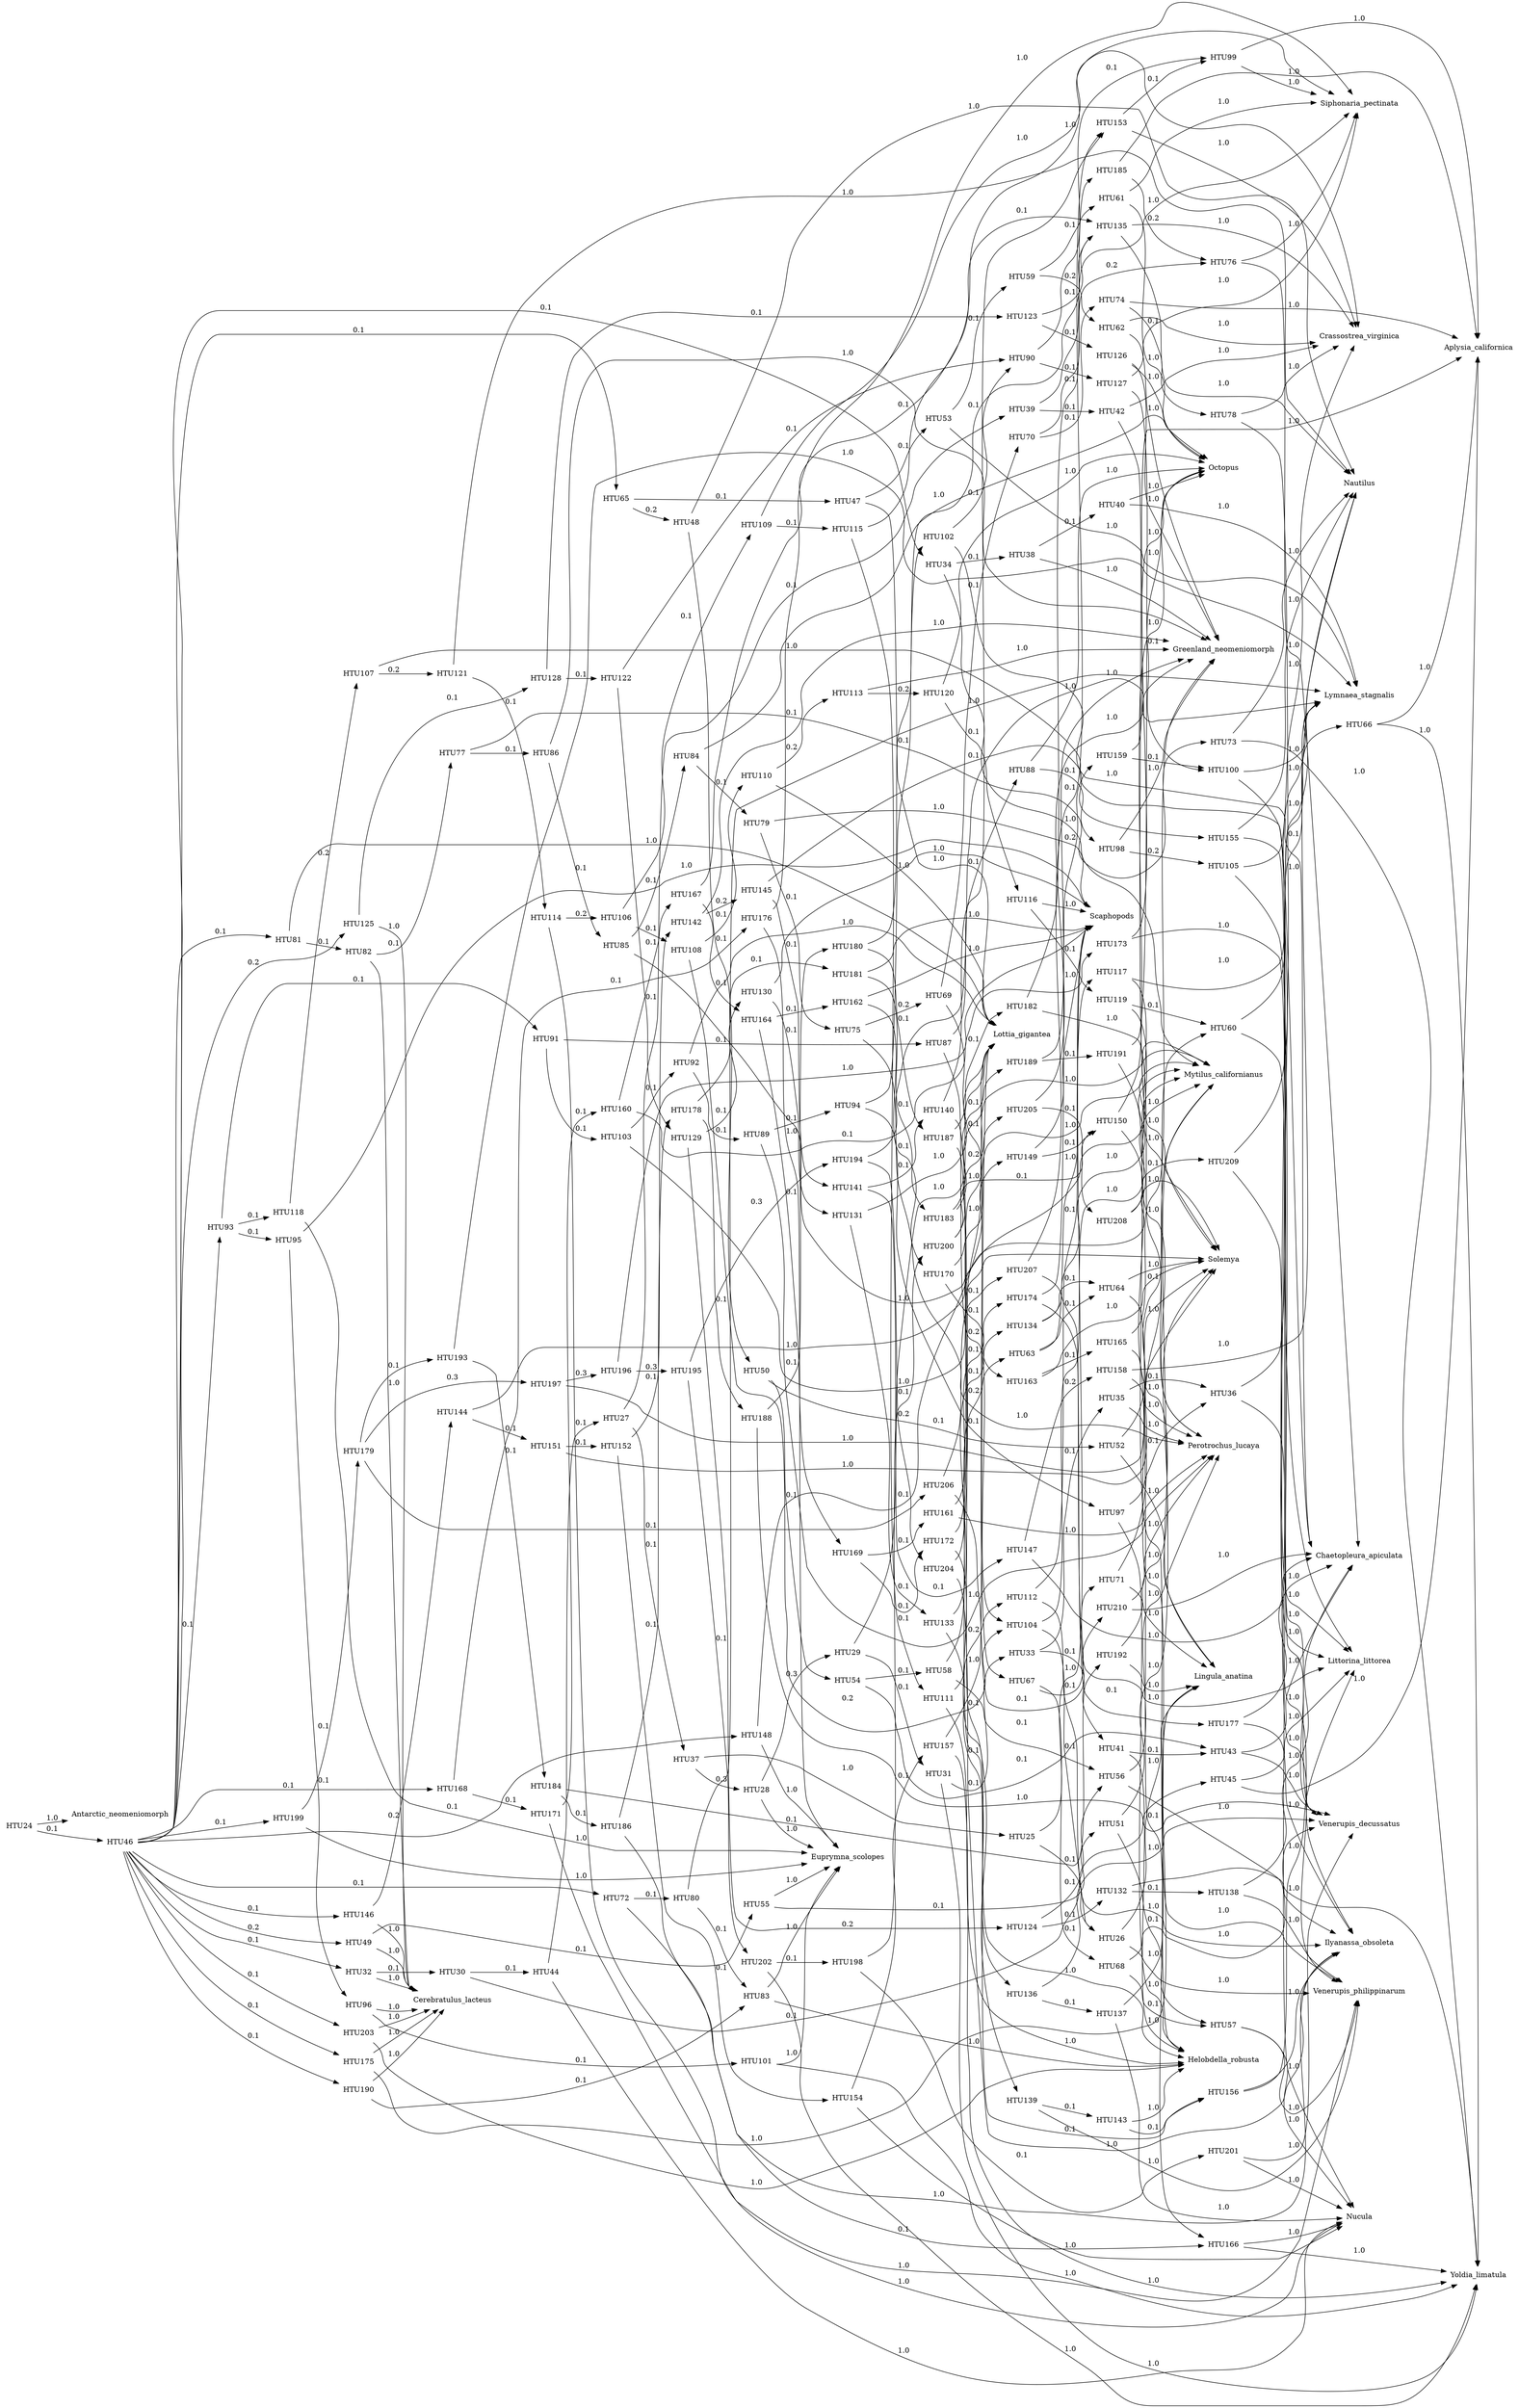 digraph G {
	rankdir = LR;	edge [colorscheme=spectral11];	node [shape = none];

    0 [label=Antarctic_neomeniomorph];
    1 [label=Aplysia_californica];
    2 [label=Cerebratulus_lacteus];
    3 [label=Chaetopleura_apiculata];
    4 [label=Crassostrea_virginica];
    5 [label=Euprymna_scolopes];
    6 [label=Greenland_neomeniomorph];
    7 [label=Helobdella_robusta];
    8 [label=Ilyanassa_obsoleta];
    9 [label=Lingula_anatina];
    10 [label=Littorina_littorea];
    11 [label=Lottia_gigantea];
    12 [label=Lymnaea_stagnalis];
    13 [label=Mytilus_californianus];
    14 [label=Nautilus];
    15 [label=Nucula];
    16 [label=Octopus];
    17 [label=Perotrochus_lucaya];
    18 [label=Scaphopods];
    19 [label=Siphonaria_pectinata];
    20 [label=Solemya];
    21 [label=Venerupis_decussatus];
    22 [label=Venerupis_philippinarum];
    23 [label=Yoldia_limatula];
    24 [label=HTU24];
    25 [label=HTU25];
    26 [label=HTU26];
    27 [label=HTU27];
    28 [label=HTU28];
    29 [label=HTU29];
    30 [label=HTU30];
    31 [label=HTU31];
    32 [label=HTU32];
    33 [label=HTU33];
    34 [label=HTU34];
    35 [label=HTU35];
    36 [label=HTU36];
    37 [label=HTU37];
    38 [label=HTU38];
    39 [label=HTU39];
    40 [label=HTU40];
    41 [label=HTU41];
    42 [label=HTU42];
    43 [label=HTU43];
    44 [label=HTU44];
    45 [label=HTU45];
    46 [label=HTU46];
    47 [label=HTU47];
    48 [label=HTU48];
    49 [label=HTU49];
    50 [label=HTU50];
    51 [label=HTU51];
    52 [label=HTU52];
    53 [label=HTU53];
    54 [label=HTU54];
    55 [label=HTU55];
    56 [label=HTU56];
    57 [label=HTU57];
    58 [label=HTU58];
    59 [label=HTU59];
    60 [label=HTU60];
    61 [label=HTU61];
    62 [label=HTU62];
    63 [label=HTU63];
    64 [label=HTU64];
    65 [label=HTU65];
    66 [label=HTU66];
    67 [label=HTU67];
    68 [label=HTU68];
    69 [label=HTU69];
    70 [label=HTU70];
    71 [label=HTU71];
    72 [label=HTU72];
    73 [label=HTU73];
    74 [label=HTU74];
    75 [label=HTU75];
    76 [label=HTU76];
    77 [label=HTU77];
    78 [label=HTU78];
    79 [label=HTU79];
    80 [label=HTU80];
    81 [label=HTU81];
    82 [label=HTU82];
    83 [label=HTU83];
    84 [label=HTU84];
    85 [label=HTU85];
    86 [label=HTU86];
    87 [label=HTU87];
    88 [label=HTU88];
    89 [label=HTU89];
    90 [label=HTU90];
    91 [label=HTU91];
    92 [label=HTU92];
    93 [label=HTU93];
    94 [label=HTU94];
    95 [label=HTU95];
    96 [label=HTU96];
    97 [label=HTU97];
    98 [label=HTU98];
    99 [label=HTU99];
    100 [label=HTU100];
    101 [label=HTU101];
    102 [label=HTU102];
    103 [label=HTU103];
    104 [label=HTU104];
    105 [label=HTU105];
    106 [label=HTU106];
    107 [label=HTU107];
    108 [label=HTU108];
    109 [label=HTU109];
    110 [label=HTU110];
    111 [label=HTU111];
    112 [label=HTU112];
    113 [label=HTU113];
    114 [label=HTU114];
    115 [label=HTU115];
    116 [label=HTU116];
    117 [label=HTU117];
    118 [label=HTU118];
    119 [label=HTU119];
    120 [label=HTU120];
    121 [label=HTU121];
    122 [label=HTU122];
    123 [label=HTU123];
    124 [label=HTU124];
    125 [label=HTU125];
    126 [label=HTU126];
    127 [label=HTU127];
    128 [label=HTU128];
    129 [label=HTU129];
    130 [label=HTU130];
    131 [label=HTU131];
    132 [label=HTU132];
    133 [label=HTU133];
    134 [label=HTU134];
    135 [label=HTU135];
    136 [label=HTU136];
    137 [label=HTU137];
    138 [label=HTU138];
    139 [label=HTU139];
    140 [label=HTU140];
    141 [label=HTU141];
    142 [label=HTU142];
    143 [label=HTU143];
    144 [label=HTU144];
    145 [label=HTU145];
    146 [label=HTU146];
    147 [label=HTU147];
    148 [label=HTU148];
    149 [label=HTU149];
    150 [label=HTU150];
    151 [label=HTU151];
    152 [label=HTU152];
    153 [label=HTU153];
    154 [label=HTU154];
    155 [label=HTU155];
    156 [label=HTU156];
    157 [label=HTU157];
    158 [label=HTU158];
    159 [label=HTU159];
    160 [label=HTU160];
    161 [label=HTU161];
    162 [label=HTU162];
    163 [label=HTU163];
    164 [label=HTU164];
    165 [label=HTU165];
    166 [label=HTU166];
    167 [label=HTU167];
    168 [label=HTU168];
    169 [label=HTU169];
    170 [label=HTU170];
    171 [label=HTU171];
    172 [label=HTU172];
    173 [label=HTU173];
    174 [label=HTU174];
    175 [label=HTU175];
    176 [label=HTU176];
    177 [label=HTU177];
    178 [label=HTU178];
    179 [label=HTU179];
    180 [label=HTU180];
    181 [label=HTU181];
    182 [label=HTU182];
    183 [label=HTU183];
    184 [label=HTU184];
    185 [label=HTU185];
    186 [label=HTU186];
    187 [label=HTU187];
    188 [label=HTU188];
    189 [label=HTU189];
    190 [label=HTU190];
    191 [label=HTU191];
    192 [label=HTU192];
    193 [label=HTU193];
    194 [label=HTU194];
    195 [label=HTU195];
    196 [label=HTU196];
    197 [label=HTU197];
    198 [label=HTU198];
    199 [label=HTU199];
    200 [label=HTU200];
    201 [label=HTU201];
    202 [label=HTU202];
    203 [label=HTU203];
    204 [label=HTU204];
    205 [label=HTU205];
    206 [label=HTU206];
    207 [label=HTU207];
    208 [label=HTU208];
    209 [label=HTU209];
    210 [label=HTU210];
    24 -> 0 [label=1.0];
    24 -> 46 [label=0.1];
    25 -> 18 [label=1.0];
    25 -> 26 [label=0.1];
    26 -> 9 [label=1.0];
    26 -> 22 [label=1.0];
    27 -> 37 [label=0.1];
    27 -> 39 [label=0.1];
    28 -> 5 [label=1.0];
    28 -> 29 [label=0.3];
    29 -> 11 [label=1.0];
    29 -> 31 [label=0.1];
    30 -> 44 [label=0.1];
    30 -> 45 [label=0.1];
    31 -> 23 [label=1.0];
    31 -> 33 [label=0.1];
    32 -> 2 [label=1.0];
    32 -> 30 [label=0.1];
    33 -> 35 [label=0.1];
    33 -> 41 [label=0.1];
    34 -> 13 [label=1.0];
    34 -> 38 [label=0.1];
    35 -> 17 [label=1.0];
    35 -> 36 [label=0.1];
    36 -> 8 [label=1.0];
    36 -> 14 [label=1.0];
    37 -> 25 [label=1.0];
    37 -> 28 [label=0.3];
    38 -> 6 [label=1.0];
    38 -> 40 [label=0.1];
    39 -> 19 [label=1.0];
    39 -> 42 [label=0.1];
    40 -> 12 [label=1.0];
    40 -> 16 [label=1.0];
    41 -> 7 [label=1.0];
    41 -> 43 [label=0.1];
    42 -> 4 [label=1.0];
    42 -> 20 [label=1.0];
    43 -> 3 [label=1.0];
    43 -> 21 [label=1.0];
    44 -> 15 [label=1.0];
    44 -> 27 [label=0.1];
    45 -> 1 [label=1.0];
    45 -> 10 [label=1.0];
    46 -> 32 [label=0.1];
    46 -> 34 [label=0.1];
    46 -> 49 [label=0.2];
    46 -> 65 [label=0.1];
    46 -> 72 [label=0.1];
    46 -> 81 [label=0.1];
    46 -> 93 [label=0.1];
    46 -> 125 [label=0.2];
    46 -> 146 [label=0.1];
    46 -> 148 [label=0.1];
    46 -> 168 [label=0.1];
    46 -> 175 [label=0.1];
    46 -> 190 [label=0.1];
    46 -> 199 [label=0.1];
    46 -> 203 [label=0.1];
    47 -> 11 [label=1.0];
    47 -> 53 [label=0.1];
    48 -> 14 [label=1.0];
    48 -> 50 [label=0.1];
    49 -> 2 [label=1.0];
    49 -> 55 [label=0.1];
    50 -> 52 [label=0.1];
    50 -> 54 [label=0.1];
    51 -> 13 [label=1.0];
    51 -> 57 [label=0.1];
    52 -> 9 [label=1.0];
    52 -> 60 [label=0.1];
    53 -> 12 [label=1.0];
    53 -> 59 [label=0.1];
    54 -> 43 [label=0.1];
    54 -> 58 [label=0.1];
    55 -> 5 [label=1.0];
    55 -> 51 [label=0.1];
    56 -> 8 [label=1.0];
    56 -> 17 [label=1.0];
    57 -> 15 [label=1.0];
    57 -> 22 [label=1.0];
    58 -> 56 [label=0.1];
    58 -> 63 [label=0.2];
    59 -> 61 [label=0.1];
    59 -> 62 [label=0.2];
    60 -> 10 [label=1.0];
    60 -> 66 [label=0.1];
    61 -> 16 [label=1.0];
    61 -> 19 [label=1.0];
    62 -> 4 [label=1.0];
    62 -> 6 [label=1.0];
    63 -> 18 [label=1.0];
    63 -> 64 [label=0.1];
    64 -> 7 [label=1.0];
    64 -> 20 [label=1.0];
    65 -> 47 [label=0.1];
    65 -> 48 [label=0.2];
    66 -> 1 [label=1.0];
    66 -> 23 [label=1.0];
    67 -> 68 [label=0.1];
    67 -> 71 [label=0.1];
    68 -> 21 [label=1.0];
    68 -> 57 [label=0.1];
    69 -> 67 [label=0.1];
    69 -> 70 [label=0.1];
    70 -> 74 [label=0.1];
    70 -> 76 [label=0.2];
    71 -> 9 [label=1.0];
    71 -> 13 [label=1.0];
    72 -> 8 [label=1.0];
    72 -> 80 [label=0.1];
    73 -> 14 [label=1.0];
    73 -> 23 [label=1.0];
    74 -> 1 [label=1.0];
    74 -> 78 [label=0.1];
    75 -> 17 [label=1.0];
    75 -> 69 [label=0.2];
    76 -> 3 [label=1.0];
    76 -> 19 [label=1.0];
    77 -> 73 [label=0.1];
    77 -> 86 [label=0.1];
    78 -> 4 [label=1.0];
    78 -> 10 [label=1.0];
    79 -> 18 [label=1.0];
    79 -> 75 [label=0.1];
    80 -> 12 [label=1.0];
    80 -> 83 [label=0.1];
    81 -> 11 [label=1.0];
    81 -> 82 [label=0.1];
    82 -> 2 [label=1.0];
    82 -> 77 [label=0.1];
    83 -> 5 [label=1.0];
    83 -> 7 [label=1.0];
    84 -> 16 [label=1.0];
    84 -> 79 [label=0.1];
    85 -> 20 [label=1.0];
    85 -> 84 [label=0.1];
    86 -> 6 [label=1.0];
    86 -> 85 [label=0.1];
    87 -> 88 [label=0.1];
    87 -> 104 [label=0.2];
    88 -> 16 [label=1.0];
    88 -> 98 [label=0.1];
    89 -> 17 [label=1.0];
    89 -> 94 [label=0.1];
    90 -> 99 [label=0.1];
    90 -> 127 [label=0.1];
    91 -> 87 [label=0.1];
    91 -> 103 [label=0.1];
    92 -> 11 [label=1.0];
    92 -> 89 [label=0.1];
    93 -> 91 [label=0.1];
    93 -> 95 [label=0.1];
    93 -> 118 [label=0.1];
    94 -> 97 [label=0.1];
    94 -> 102 [label=0.1];
    95 -> 18 [label=1.0];
    95 -> 96 [label=0.1];
    96 -> 2 [label=1.0];
    96 -> 101 [label=0.1];
    97 -> 7 [label=1.0];
    97 -> 36 [label=0.1];
    98 -> 6 [label=1.0];
    98 -> 105 [label=0.2];
    99 -> 1 [label=1.0];
    99 -> 19 [label=1.0];
    100 -> 10 [label=1.0];
    100 -> 12 [label=1.0];
    101 -> 5 [label=1.0];
    101 -> 23 [label=1.0];
    102 -> 3 [label=1.0];
    102 -> 90 [label=0.1];
    103 -> 20 [label=1.0];
    103 -> 92 [label=0.1];
    104 -> 13 [label=1.0];
    104 -> 26 [label=0.1];
    105 -> 4 [label=1.0];
    105 -> 15 [label=1.0];
    106 -> 108 [label=0.1];
    106 -> 109 [label=0.1];
    107 -> 3 [label=1.0];
    107 -> 121 [label=0.2];
    108 -> 104 [label=0.2];
    108 -> 110 [label=0.1];
    109 -> 4 [label=1.0];
    109 -> 115 [label=0.1];
    110 -> 11 [label=1.0];
    110 -> 113 [label=0.2];
    111 -> 7 [label=1.0];
    111 -> 112 [label=0.2];
    112 -> 8 [label=1.0];
    112 -> 117 [label=0.1];
    113 -> 6 [label=1.0];
    113 -> 120 [label=0.2];
    114 -> 15 [label=1.0];
    114 -> 106 [label=0.2];
    115 -> 19 [label=1.0];
    115 -> 111 [label=0.1];
    116 -> 18 [label=1.0];
    116 -> 119 [label=0.1];
    117 -> 12 [label=1.0];
    117 -> 20 [label=1.0];
    118 -> 5 [label=1.0];
    118 -> 107 [label=0.2];
    119 -> 17 [label=1.0];
    119 -> 60 [label=0.1];
    120 -> 16 [label=1.0];
    120 -> 116 [label=0.1];
    121 -> 14 [label=1.0];
    121 -> 114 [label=0.1];
    122 -> 90 [label=0.1];
    122 -> 129 [label=0.1];
    123 -> 126 [label=0.1];
    123 -> 135 [label=0.1];
    124 -> 56 [label=0.1];
    124 -> 132 [label=0.1];
    125 -> 2 [label=1.0];
    125 -> 128 [label=0.1];
    126 -> 6 [label=1.0];
    126 -> 16 [label=1.0];
    127 -> 19 [label=1.0];
    127 -> 100 [label=0.1];
    128 -> 122 [label=0.1];
    128 -> 123 [label=0.1];
    129 -> 124 [label=0.2];
    129 -> 130 [label=0.1];
    130 -> 18 [label=1.0];
    130 -> 131 [label=0.1];
    131 -> 11 [label=1.0];
    131 -> 133 [label=0.1];
    132 -> 23 [label=1.0];
    132 -> 138 [label=0.1];
    133 -> 134 [label=0.1];
    133 -> 136 [label=0.1];
    134 -> 13 [label=1.0];
    134 -> 64 [label=0.1];
    135 -> 4 [label=1.0];
    135 -> 14 [label=1.0];
    136 -> 21 [label=1.0];
    136 -> 137 [label=0.1];
    137 -> 9 [label=1.0];
    137 -> 15 [label=1.0];
    138 -> 3 [label=1.0];
    138 -> 22 [label=1.0];
    139 -> 22 [label=1.0];
    139 -> 143 [label=0.1];
    140 -> 139 [label=0.1];
    140 -> 153 [label=0.1];
    141 -> 140 [label=0.1];
    141 -> 147 [label=0.1];
    142 -> 6 [label=1.0];
    142 -> 145 [label=0.2];
    143 -> 7 [label=1.0];
    143 -> 156 [label=0.1];
    144 -> 13 [label=1.0];
    144 -> 151 [label=0.1];
    145 -> 141 [label=0.1];
    145 -> 155 [label=0.1];
    146 -> 2 [label=1.0];
    146 -> 144 [label=0.2];
    147 -> 3 [label=1.0];
    147 -> 158 [label=0.2];
    148 -> 5 [label=1.0];
    148 -> 149 [label=0.1];
    149 -> 18 [label=1.0];
    149 -> 150 [label=0.1];
    150 -> 9 [label=1.0];
    150 -> 16 [label=1.0];
    151 -> 20 [label=1.0];
    151 -> 152 [label=0.1];
    152 -> 142 [label=0.1];
    152 -> 154 [label=0.1];
    153 -> 4 [label=1.0];
    153 -> 99 [label=0.1];
    154 -> 15 [label=1.0];
    154 -> 157 [label=0.1];
    155 -> 14 [label=1.0];
    155 -> 21 [label=1.0];
    156 -> 8 [label=1.0];
    156 -> 10 [label=1.0];
    157 -> 11 [label=1.0];
    157 -> 23 [label=1.0];
    158 -> 12 [label=1.0];
    158 -> 17 [label=1.0];
    159 -> 1 [label=1.0];
    159 -> 100 [label=0.1];
    160 -> 167 [label=0.1];
    160 -> 173 [label=0.1];
    161 -> 17 [label=1.0];
    161 -> 174 [label=0.1];
    162 -> 18 [label=1.0];
    162 -> 170 [label=0.1];
    163 -> 20 [label=1.0];
    163 -> 165 [label=0.1];
    164 -> 162 [label=0.1];
    164 -> 169 [label=0.1];
    165 -> 6 [label=1.0];
    165 -> 166 [label=0.1];
    166 -> 15 [label=1.0];
    166 -> 23 [label=1.0];
    167 -> 135 [label=0.1];
    167 -> 164 [label=0.1];
    168 -> 171 [label=0.1];
    168 -> 176 [label=0.1];
    169 -> 161 [label=0.1];
    169 -> 172 [label=0.1];
    170 -> 13 [label=1.0];
    170 -> 163 [label=0.1];
    171 -> 22 [label=1.0];
    171 -> 160 [label=0.1];
    172 -> 7 [label=1.0];
    172 -> 11 [label=1.0];
    173 -> 16 [label=1.0];
    173 -> 21 [label=1.0];
    174 -> 159 [label=0.2];
    174 -> 177 [label=0.1];
    175 -> 2 [label=1.0];
    175 -> 9 [label=1.0];
    176 -> 5 [label=1.0];
    176 -> 19 [label=1.0];
    177 -> 3 [label=1.0];
    177 -> 8 [label=1.0];
    178 -> 181 [label=0.1];
    178 -> 188 [label=0.1];
    179 -> 193 [label=0.1];
    179 -> 197 [label=0.3];
    179 -> 206 [label=0.1];
    180 -> 135 [label=0.1];
    180 -> 187 [label=0.1];
    181 -> 18 [label=1.0];
    181 -> 183 [label=0.1];
    182 -> 17 [label=1.0];
    182 -> 185 [label=0.1];
    183 -> 13 [label=1.0];
    183 -> 189 [label=0.1];
    184 -> 186 [label=0.1];
    184 -> 192 [label=0.1];
    185 -> 1 [label=1.0];
    185 -> 76 [label=0.2];
    186 -> 166 [label=0.1];
    186 -> 178 [label=0.1];
    187 -> 156 [label=0.1];
    187 -> 182 [label=0.1];
    188 -> 21 [label=1.0];
    188 -> 180 [label=0.1];
    189 -> 6 [label=1.0];
    189 -> 191 [label=0.1];
    190 -> 2 [label=1.0];
    190 -> 83 [label=0.1];
    191 -> 16 [label=1.0];
    191 -> 22 [label=1.0];
    192 -> 9 [label=1.0];
    192 -> 20 [label=1.0];
    193 -> 12 [label=1.0];
    193 -> 184 [label=0.1];
    194 -> 12 [label=1.0];
    194 -> 204 [label=0.2];
    195 -> 194 [label=0.3];
    195 -> 202 [label=0.1];
    196 -> 18 [label=1.0];
    196 -> 195 [label=0.3];
    197 -> 20 [label=1.0];
    197 -> 196 [label=0.3];
    198 -> 200 [label=0.1];
    198 -> 201 [label=0.1];
    199 -> 5 [label=1.0];
    199 -> 179 [label=0.1];
    200 -> 150 [label=0.1];
    200 -> 205 [label=0.2];
    201 -> 15 [label=1.0];
    201 -> 21 [label=1.0];
    202 -> 23 [label=1.0];
    202 -> 198 [label=0.1];
    203 -> 2 [label=1.0];
    203 -> 7 [label=1.0];
    204 -> 8 [label=1.0];
    204 -> 11 [label=1.0];
    205 -> 6 [label=1.0];
    205 -> 208 [label=0.1];
    206 -> 207 [label=0.1];
    206 -> 210 [label=0.1];
    207 -> 10 [label=1.0];
    207 -> 153 [label=0.1];
    208 -> 13 [label=1.0];
    208 -> 209 [label=0.1];
    209 -> 14 [label=1.0];
    209 -> 22 [label=1.0];
    210 -> 3 [label=1.0];
    210 -> 17 [label=1.0];
}
//0.0
